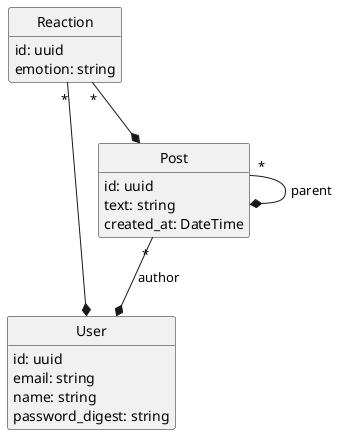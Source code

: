 @startuml Models

hide empty methods
hide circle

class User {
    id: uuid
    email: string
    name: string
    password_digest: string
}

class Post {
    id: uuid
    text: string
    created_at: DateTime
}

Post "*" --* User: author
Post "*" --* Post: parent

class Reaction {
    id: uuid
    emotion: string
}

Reaction "*" --* User
Reaction "*" --* Post

@enduml
